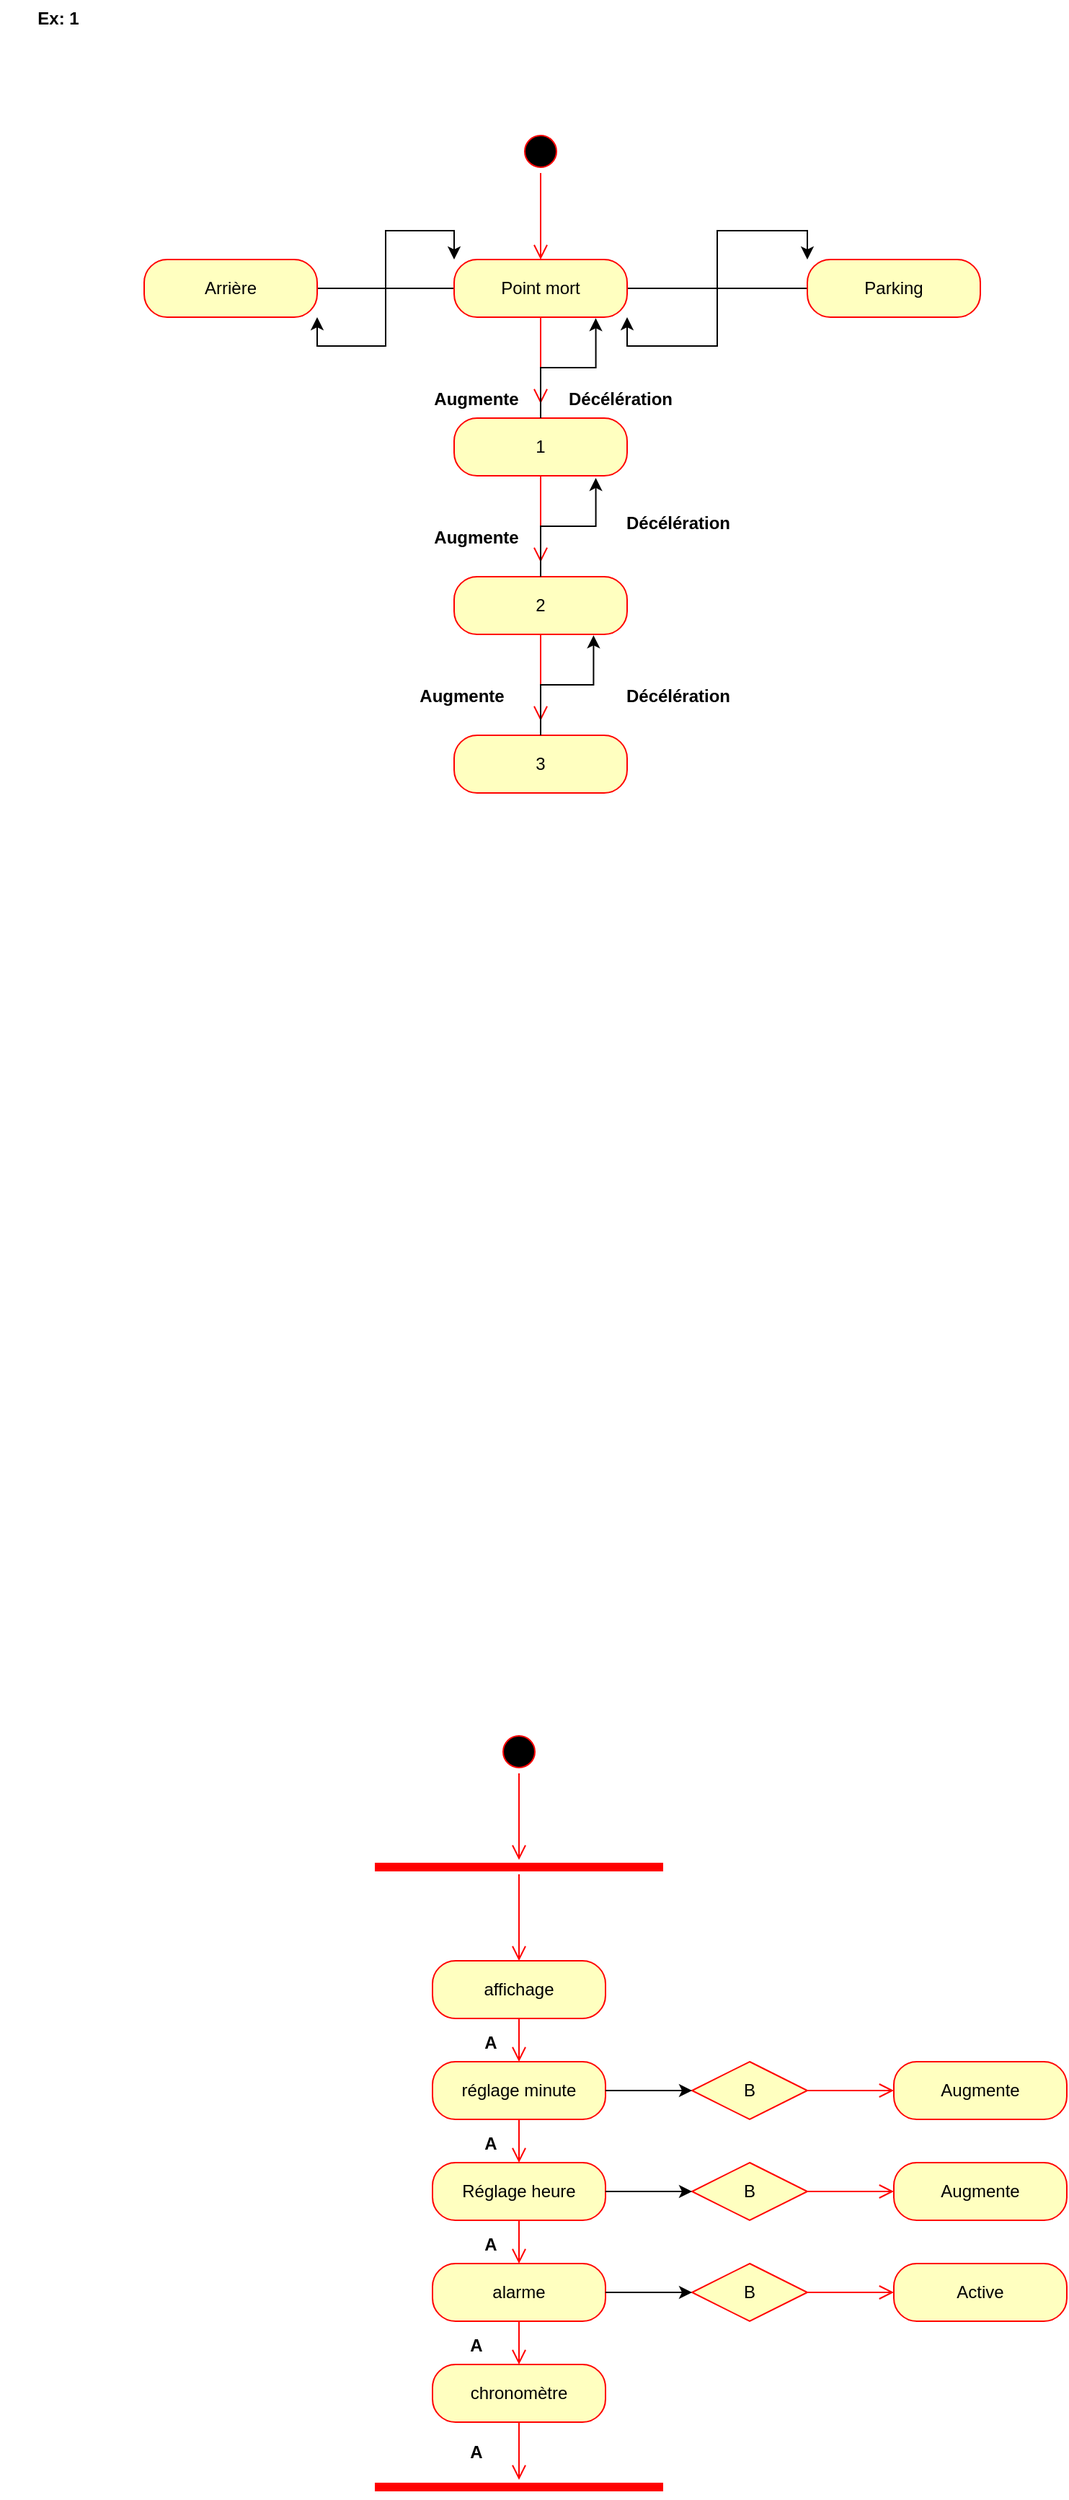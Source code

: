 <mxfile version="23.1.5" type="github">
  <diagram name="Page-1" id="vEHWdyXFffyfuF_CzlAs">
    <mxGraphModel dx="1155" dy="661" grid="1" gridSize="10" guides="1" tooltips="1" connect="1" arrows="1" fold="1" page="1" pageScale="1" pageWidth="827" pageHeight="1169" math="0" shadow="0">
      <root>
        <mxCell id="0" />
        <mxCell id="1" parent="0" />
        <mxCell id="l6cs23k7FNpQOjLX6r31-1" value="" style="ellipse;html=1;shape=startState;fillColor=#000000;strokeColor=#ff0000;" vertex="1" parent="1">
          <mxGeometry x="390" y="130" width="30" height="30" as="geometry" />
        </mxCell>
        <mxCell id="l6cs23k7FNpQOjLX6r31-2" value="" style="edgeStyle=orthogonalEdgeStyle;html=1;verticalAlign=bottom;endArrow=open;endSize=8;strokeColor=#ff0000;rounded=0;" edge="1" source="l6cs23k7FNpQOjLX6r31-1" parent="1">
          <mxGeometry relative="1" as="geometry">
            <mxPoint x="405" y="220" as="targetPoint" />
          </mxGeometry>
        </mxCell>
        <mxCell id="l6cs23k7FNpQOjLX6r31-46" style="edgeStyle=orthogonalEdgeStyle;rounded=0;orthogonalLoop=1;jettySize=auto;html=1;entryX=1;entryY=1;entryDx=0;entryDy=0;" edge="1" parent="1" source="l6cs23k7FNpQOjLX6r31-3" target="l6cs23k7FNpQOjLX6r31-27">
          <mxGeometry relative="1" as="geometry" />
        </mxCell>
        <mxCell id="l6cs23k7FNpQOjLX6r31-47" style="edgeStyle=orthogonalEdgeStyle;rounded=0;orthogonalLoop=1;jettySize=auto;html=1;entryX=0;entryY=0;entryDx=0;entryDy=0;" edge="1" parent="1" source="l6cs23k7FNpQOjLX6r31-3" target="l6cs23k7FNpQOjLX6r31-25">
          <mxGeometry relative="1" as="geometry" />
        </mxCell>
        <mxCell id="l6cs23k7FNpQOjLX6r31-3" value="Point mort" style="rounded=1;whiteSpace=wrap;html=1;arcSize=40;fontColor=#000000;fillColor=#ffffc0;strokeColor=#ff0000;" vertex="1" parent="1">
          <mxGeometry x="345" y="220" width="120" height="40" as="geometry" />
        </mxCell>
        <mxCell id="l6cs23k7FNpQOjLX6r31-4" value="" style="edgeStyle=orthogonalEdgeStyle;html=1;verticalAlign=bottom;endArrow=open;endSize=8;strokeColor=#ff0000;rounded=0;" edge="1" source="l6cs23k7FNpQOjLX6r31-3" parent="1">
          <mxGeometry relative="1" as="geometry">
            <mxPoint x="405" y="320" as="targetPoint" />
          </mxGeometry>
        </mxCell>
        <mxCell id="l6cs23k7FNpQOjLX6r31-48" style="edgeStyle=orthogonalEdgeStyle;rounded=0;orthogonalLoop=1;jettySize=auto;html=1;entryX=1;entryY=1;entryDx=0;entryDy=0;" edge="1" parent="1" source="l6cs23k7FNpQOjLX6r31-25" target="l6cs23k7FNpQOjLX6r31-3">
          <mxGeometry relative="1" as="geometry" />
        </mxCell>
        <mxCell id="l6cs23k7FNpQOjLX6r31-25" value="Parking" style="rounded=1;whiteSpace=wrap;html=1;arcSize=40;fontColor=#000000;fillColor=#ffffc0;strokeColor=#ff0000;" vertex="1" parent="1">
          <mxGeometry x="590" y="220" width="120" height="40" as="geometry" />
        </mxCell>
        <mxCell id="l6cs23k7FNpQOjLX6r31-45" style="edgeStyle=orthogonalEdgeStyle;rounded=0;orthogonalLoop=1;jettySize=auto;html=1;entryX=0;entryY=0;entryDx=0;entryDy=0;" edge="1" parent="1" source="l6cs23k7FNpQOjLX6r31-27" target="l6cs23k7FNpQOjLX6r31-3">
          <mxGeometry relative="1" as="geometry" />
        </mxCell>
        <mxCell id="l6cs23k7FNpQOjLX6r31-27" value="Arrière" style="rounded=1;whiteSpace=wrap;html=1;arcSize=40;fontColor=#000000;fillColor=#ffffc0;strokeColor=#ff0000;" vertex="1" parent="1">
          <mxGeometry x="130" y="220" width="120" height="40" as="geometry" />
        </mxCell>
        <mxCell id="l6cs23k7FNpQOjLX6r31-32" value="" style="shape=line;html=1;strokeWidth=6;strokeColor=#ff0000;" vertex="1" parent="1">
          <mxGeometry x="290" y="1330" width="200" height="10" as="geometry" />
        </mxCell>
        <mxCell id="l6cs23k7FNpQOjLX6r31-33" value="" style="edgeStyle=orthogonalEdgeStyle;html=1;verticalAlign=bottom;endArrow=open;endSize=8;strokeColor=#ff0000;rounded=0;" edge="1" source="l6cs23k7FNpQOjLX6r31-32" parent="1" target="l6cs23k7FNpQOjLX6r31-34">
          <mxGeometry relative="1" as="geometry">
            <mxPoint x="390" y="1410" as="targetPoint" />
          </mxGeometry>
        </mxCell>
        <mxCell id="l6cs23k7FNpQOjLX6r31-34" value="affichage" style="rounded=1;whiteSpace=wrap;html=1;arcSize=40;fontColor=#000000;fillColor=#ffffc0;strokeColor=#ff0000;" vertex="1" parent="1">
          <mxGeometry x="330" y="1400" width="120" height="40" as="geometry" />
        </mxCell>
        <mxCell id="l6cs23k7FNpQOjLX6r31-35" value="" style="edgeStyle=orthogonalEdgeStyle;html=1;verticalAlign=bottom;endArrow=open;endSize=8;strokeColor=#ff0000;rounded=0;" edge="1" source="l6cs23k7FNpQOjLX6r31-34" parent="1" target="l6cs23k7FNpQOjLX6r31-36">
          <mxGeometry relative="1" as="geometry">
            <mxPoint x="390" y="1490" as="targetPoint" />
          </mxGeometry>
        </mxCell>
        <mxCell id="l6cs23k7FNpQOjLX6r31-36" value="réglage minute" style="rounded=1;whiteSpace=wrap;html=1;arcSize=40;fontColor=#000000;fillColor=#ffffc0;strokeColor=#ff0000;" vertex="1" parent="1">
          <mxGeometry x="330" y="1470" width="120" height="40" as="geometry" />
        </mxCell>
        <mxCell id="l6cs23k7FNpQOjLX6r31-37" value="" style="edgeStyle=orthogonalEdgeStyle;html=1;verticalAlign=bottom;endArrow=open;endSize=8;strokeColor=#ff0000;rounded=0;entryX=0.5;entryY=0;entryDx=0;entryDy=0;" edge="1" source="l6cs23k7FNpQOjLX6r31-36" parent="1" target="l6cs23k7FNpQOjLX6r31-80">
          <mxGeometry relative="1" as="geometry">
            <mxPoint x="390" y="1550" as="targetPoint" />
          </mxGeometry>
        </mxCell>
        <mxCell id="l6cs23k7FNpQOjLX6r31-42" value="Ex: 1" style="text;align=center;fontStyle=1;verticalAlign=middle;spacingLeft=3;spacingRight=3;strokeColor=none;rotatable=0;points=[[0,0.5],[1,0.5]];portConstraint=eastwest;html=1;" vertex="1" parent="1">
          <mxGeometry x="30" y="40" width="80" height="26" as="geometry" />
        </mxCell>
        <mxCell id="l6cs23k7FNpQOjLX6r31-49" value="1" style="rounded=1;whiteSpace=wrap;html=1;arcSize=40;fontColor=#000000;fillColor=#ffffc0;strokeColor=#ff0000;" vertex="1" parent="1">
          <mxGeometry x="345" y="330" width="120" height="40" as="geometry" />
        </mxCell>
        <mxCell id="l6cs23k7FNpQOjLX6r31-50" value="" style="edgeStyle=orthogonalEdgeStyle;html=1;verticalAlign=bottom;endArrow=open;endSize=8;strokeColor=#ff0000;rounded=0;" edge="1" source="l6cs23k7FNpQOjLX6r31-49" parent="1">
          <mxGeometry relative="1" as="geometry">
            <mxPoint x="405" y="430" as="targetPoint" />
          </mxGeometry>
        </mxCell>
        <mxCell id="l6cs23k7FNpQOjLX6r31-51" value="2" style="rounded=1;whiteSpace=wrap;html=1;arcSize=40;fontColor=#000000;fillColor=#ffffc0;strokeColor=#ff0000;" vertex="1" parent="1">
          <mxGeometry x="345" y="440" width="120" height="40" as="geometry" />
        </mxCell>
        <mxCell id="l6cs23k7FNpQOjLX6r31-52" value="" style="edgeStyle=orthogonalEdgeStyle;html=1;verticalAlign=bottom;endArrow=open;endSize=8;strokeColor=#ff0000;rounded=0;" edge="1" source="l6cs23k7FNpQOjLX6r31-51" parent="1">
          <mxGeometry relative="1" as="geometry">
            <mxPoint x="405" y="540" as="targetPoint" />
          </mxGeometry>
        </mxCell>
        <mxCell id="l6cs23k7FNpQOjLX6r31-53" value="3" style="rounded=1;whiteSpace=wrap;html=1;arcSize=40;fontColor=#000000;fillColor=#ffffc0;strokeColor=#ff0000;" vertex="1" parent="1">
          <mxGeometry x="345" y="550" width="120" height="40" as="geometry" />
        </mxCell>
        <mxCell id="l6cs23k7FNpQOjLX6r31-55" style="edgeStyle=orthogonalEdgeStyle;rounded=0;orthogonalLoop=1;jettySize=auto;html=1;entryX=0.819;entryY=1.017;entryDx=0;entryDy=0;entryPerimeter=0;" edge="1" parent="1" source="l6cs23k7FNpQOjLX6r31-49" target="l6cs23k7FNpQOjLX6r31-3">
          <mxGeometry relative="1" as="geometry" />
        </mxCell>
        <mxCell id="l6cs23k7FNpQOjLX6r31-56" style="edgeStyle=orthogonalEdgeStyle;rounded=0;orthogonalLoop=1;jettySize=auto;html=1;entryX=0.819;entryY=1.037;entryDx=0;entryDy=0;entryPerimeter=0;" edge="1" parent="1" source="l6cs23k7FNpQOjLX6r31-51" target="l6cs23k7FNpQOjLX6r31-49">
          <mxGeometry relative="1" as="geometry" />
        </mxCell>
        <mxCell id="l6cs23k7FNpQOjLX6r31-57" style="edgeStyle=orthogonalEdgeStyle;rounded=0;orthogonalLoop=1;jettySize=auto;html=1;entryX=0.806;entryY=1.017;entryDx=0;entryDy=0;entryPerimeter=0;" edge="1" parent="1" source="l6cs23k7FNpQOjLX6r31-53" target="l6cs23k7FNpQOjLX6r31-51">
          <mxGeometry relative="1" as="geometry" />
        </mxCell>
        <mxCell id="l6cs23k7FNpQOjLX6r31-58" value="Augmente" style="text;align=center;fontStyle=1;verticalAlign=middle;spacingLeft=3;spacingRight=3;strokeColor=none;rotatable=0;points=[[0,0.5],[1,0.5]];portConstraint=eastwest;html=1;" vertex="1" parent="1">
          <mxGeometry x="320" y="304" width="80" height="26" as="geometry" />
        </mxCell>
        <mxCell id="l6cs23k7FNpQOjLX6r31-59" value="Augmente" style="text;align=center;fontStyle=1;verticalAlign=middle;spacingLeft=3;spacingRight=3;strokeColor=none;rotatable=0;points=[[0,0.5],[1,0.5]];portConstraint=eastwest;html=1;" vertex="1" parent="1">
          <mxGeometry x="320" y="400" width="80" height="26" as="geometry" />
        </mxCell>
        <mxCell id="l6cs23k7FNpQOjLX6r31-60" value="Augmente" style="text;align=center;fontStyle=1;verticalAlign=middle;spacingLeft=3;spacingRight=3;strokeColor=none;rotatable=0;points=[[0,0.5],[1,0.5]];portConstraint=eastwest;html=1;" vertex="1" parent="1">
          <mxGeometry x="310" y="510" width="80" height="26" as="geometry" />
        </mxCell>
        <mxCell id="l6cs23k7FNpQOjLX6r31-61" value="Décélération" style="text;align=center;fontStyle=1;verticalAlign=middle;spacingLeft=3;spacingRight=3;strokeColor=none;rotatable=0;points=[[0,0.5],[1,0.5]];portConstraint=eastwest;html=1;" vertex="1" parent="1">
          <mxGeometry x="460" y="510" width="80" height="26" as="geometry" />
        </mxCell>
        <mxCell id="l6cs23k7FNpQOjLX6r31-62" value="Décélération" style="text;align=center;fontStyle=1;verticalAlign=middle;spacingLeft=3;spacingRight=3;strokeColor=none;rotatable=0;points=[[0,0.5],[1,0.5]];portConstraint=eastwest;html=1;" vertex="1" parent="1">
          <mxGeometry x="460" y="390" width="80" height="26" as="geometry" />
        </mxCell>
        <mxCell id="l6cs23k7FNpQOjLX6r31-63" value="Décélération" style="text;align=center;fontStyle=1;verticalAlign=middle;spacingLeft=3;spacingRight=3;strokeColor=none;rotatable=0;points=[[0,0.5],[1,0.5]];portConstraint=eastwest;html=1;" vertex="1" parent="1">
          <mxGeometry x="420" y="304" width="80" height="26" as="geometry" />
        </mxCell>
        <mxCell id="l6cs23k7FNpQOjLX6r31-66" value="" style="ellipse;html=1;shape=startState;fillColor=#000000;strokeColor=#ff0000;" vertex="1" parent="1">
          <mxGeometry x="375" y="1240" width="30" height="30" as="geometry" />
        </mxCell>
        <mxCell id="l6cs23k7FNpQOjLX6r31-67" value="" style="edgeStyle=orthogonalEdgeStyle;html=1;verticalAlign=bottom;endArrow=open;endSize=8;strokeColor=#ff0000;rounded=0;" edge="1" source="l6cs23k7FNpQOjLX6r31-66" parent="1">
          <mxGeometry relative="1" as="geometry">
            <mxPoint x="390" y="1330" as="targetPoint" />
          </mxGeometry>
        </mxCell>
        <mxCell id="l6cs23k7FNpQOjLX6r31-68" value="alarme" style="rounded=1;whiteSpace=wrap;html=1;arcSize=40;fontColor=#000000;fillColor=#ffffc0;strokeColor=#ff0000;" vertex="1" parent="1">
          <mxGeometry x="330" y="1610" width="120" height="40" as="geometry" />
        </mxCell>
        <mxCell id="l6cs23k7FNpQOjLX6r31-69" value="" style="edgeStyle=orthogonalEdgeStyle;html=1;verticalAlign=bottom;endArrow=open;endSize=8;strokeColor=#ff0000;rounded=0;" edge="1" source="l6cs23k7FNpQOjLX6r31-68" parent="1" target="l6cs23k7FNpQOjLX6r31-70">
          <mxGeometry relative="1" as="geometry">
            <mxPoint x="390" y="1700" as="targetPoint" />
          </mxGeometry>
        </mxCell>
        <mxCell id="l6cs23k7FNpQOjLX6r31-70" value="chronomètre" style="rounded=1;whiteSpace=wrap;html=1;arcSize=40;fontColor=#000000;fillColor=#ffffc0;strokeColor=#ff0000;" vertex="1" parent="1">
          <mxGeometry x="330" y="1680" width="120" height="40" as="geometry" />
        </mxCell>
        <mxCell id="l6cs23k7FNpQOjLX6r31-71" value="" style="edgeStyle=orthogonalEdgeStyle;html=1;verticalAlign=bottom;endArrow=open;endSize=8;strokeColor=#ff0000;rounded=0;" edge="1" source="l6cs23k7FNpQOjLX6r31-70" parent="1">
          <mxGeometry relative="1" as="geometry">
            <mxPoint x="390" y="1760" as="targetPoint" />
          </mxGeometry>
        </mxCell>
        <mxCell id="l6cs23k7FNpQOjLX6r31-72" value="" style="shape=line;html=1;strokeWidth=6;strokeColor=#ff0000;" vertex="1" parent="1">
          <mxGeometry x="290" y="1760" width="200" height="10" as="geometry" />
        </mxCell>
        <mxCell id="l6cs23k7FNpQOjLX6r31-80" value="Réglage heure" style="rounded=1;whiteSpace=wrap;html=1;arcSize=40;fontColor=#000000;fillColor=#ffffc0;strokeColor=#ff0000;" vertex="1" parent="1">
          <mxGeometry x="330" y="1540" width="120" height="40" as="geometry" />
        </mxCell>
        <mxCell id="l6cs23k7FNpQOjLX6r31-81" value="" style="edgeStyle=orthogonalEdgeStyle;html=1;verticalAlign=bottom;endArrow=open;endSize=8;strokeColor=#ff0000;rounded=0;entryX=0.5;entryY=0;entryDx=0;entryDy=0;" edge="1" source="l6cs23k7FNpQOjLX6r31-80" parent="1" target="l6cs23k7FNpQOjLX6r31-68">
          <mxGeometry relative="1" as="geometry">
            <mxPoint x="540" y="1630" as="targetPoint" />
          </mxGeometry>
        </mxCell>
        <mxCell id="l6cs23k7FNpQOjLX6r31-82" value="B" style="rhombus;whiteSpace=wrap;html=1;fontColor=#000000;fillColor=#ffffc0;strokeColor=#ff0000;" vertex="1" parent="1">
          <mxGeometry x="510" y="1470" width="80" height="40" as="geometry" />
        </mxCell>
        <mxCell id="l6cs23k7FNpQOjLX6r31-83" value="" style="edgeStyle=orthogonalEdgeStyle;html=1;align=left;verticalAlign=bottom;endArrow=open;endSize=8;strokeColor=#ff0000;rounded=0;" edge="1" source="l6cs23k7FNpQOjLX6r31-82" parent="1">
          <mxGeometry x="-0.602" y="30" relative="1" as="geometry">
            <mxPoint x="650" y="1490" as="targetPoint" />
            <mxPoint as="offset" />
          </mxGeometry>
        </mxCell>
        <mxCell id="l6cs23k7FNpQOjLX6r31-85" style="edgeStyle=orthogonalEdgeStyle;rounded=0;orthogonalLoop=1;jettySize=auto;html=1;" edge="1" parent="1" source="l6cs23k7FNpQOjLX6r31-36">
          <mxGeometry relative="1" as="geometry">
            <mxPoint x="510" y="1490" as="targetPoint" />
          </mxGeometry>
        </mxCell>
        <mxCell id="l6cs23k7FNpQOjLX6r31-86" value="Augmente" style="rounded=1;whiteSpace=wrap;html=1;arcSize=40;fontColor=#000000;fillColor=#ffffc0;strokeColor=#ff0000;" vertex="1" parent="1">
          <mxGeometry x="650" y="1470" width="120" height="40" as="geometry" />
        </mxCell>
        <mxCell id="l6cs23k7FNpQOjLX6r31-88" value="B" style="rhombus;whiteSpace=wrap;html=1;fontColor=#000000;fillColor=#ffffc0;strokeColor=#ff0000;" vertex="1" parent="1">
          <mxGeometry x="510" y="1540" width="80" height="40" as="geometry" />
        </mxCell>
        <mxCell id="l6cs23k7FNpQOjLX6r31-89" value="" style="edgeStyle=orthogonalEdgeStyle;html=1;align=left;verticalAlign=bottom;endArrow=open;endSize=8;strokeColor=#ff0000;rounded=0;" edge="1" parent="1" source="l6cs23k7FNpQOjLX6r31-88">
          <mxGeometry x="-0.602" y="30" relative="1" as="geometry">
            <mxPoint x="650" y="1560" as="targetPoint" />
            <mxPoint as="offset" />
          </mxGeometry>
        </mxCell>
        <mxCell id="l6cs23k7FNpQOjLX6r31-90" style="edgeStyle=orthogonalEdgeStyle;rounded=0;orthogonalLoop=1;jettySize=auto;html=1;" edge="1" parent="1">
          <mxGeometry relative="1" as="geometry">
            <mxPoint x="450" y="1560" as="sourcePoint" />
            <mxPoint x="510" y="1560" as="targetPoint" />
          </mxGeometry>
        </mxCell>
        <mxCell id="l6cs23k7FNpQOjLX6r31-91" value="Augmente" style="rounded=1;whiteSpace=wrap;html=1;arcSize=40;fontColor=#000000;fillColor=#ffffc0;strokeColor=#ff0000;" vertex="1" parent="1">
          <mxGeometry x="650" y="1540" width="120" height="40" as="geometry" />
        </mxCell>
        <mxCell id="l6cs23k7FNpQOjLX6r31-92" value="A" style="text;align=center;fontStyle=1;verticalAlign=middle;spacingLeft=3;spacingRight=3;strokeColor=none;rotatable=0;points=[[0,0.5],[1,0.5]];portConstraint=eastwest;html=1;" vertex="1" parent="1">
          <mxGeometry x="330" y="1514" width="80" height="26" as="geometry" />
        </mxCell>
        <mxCell id="l6cs23k7FNpQOjLX6r31-93" value="A" style="text;align=center;fontStyle=1;verticalAlign=middle;spacingLeft=3;spacingRight=3;strokeColor=none;rotatable=0;points=[[0,0.5],[1,0.5]];portConstraint=eastwest;html=1;" vertex="1" parent="1">
          <mxGeometry x="330" y="1444" width="80" height="26" as="geometry" />
        </mxCell>
        <mxCell id="l6cs23k7FNpQOjLX6r31-94" value="A" style="text;align=center;fontStyle=1;verticalAlign=middle;spacingLeft=3;spacingRight=3;strokeColor=none;rotatable=0;points=[[0,0.5],[1,0.5]];portConstraint=eastwest;html=1;" vertex="1" parent="1">
          <mxGeometry x="330" y="1584" width="80" height="26" as="geometry" />
        </mxCell>
        <mxCell id="l6cs23k7FNpQOjLX6r31-97" value="A" style="text;align=center;fontStyle=1;verticalAlign=middle;spacingLeft=3;spacingRight=3;strokeColor=none;rotatable=0;points=[[0,0.5],[1,0.5]];portConstraint=eastwest;html=1;" vertex="1" parent="1">
          <mxGeometry x="320" y="1654" width="80" height="26" as="geometry" />
        </mxCell>
        <mxCell id="l6cs23k7FNpQOjLX6r31-98" value="A" style="text;align=center;fontStyle=1;verticalAlign=middle;spacingLeft=3;spacingRight=3;strokeColor=none;rotatable=0;points=[[0,0.5],[1,0.5]];portConstraint=eastwest;html=1;" vertex="1" parent="1">
          <mxGeometry x="320" y="1727.5" width="80" height="26" as="geometry" />
        </mxCell>
        <mxCell id="l6cs23k7FNpQOjLX6r31-99" value="B" style="rhombus;whiteSpace=wrap;html=1;fontColor=#000000;fillColor=#ffffc0;strokeColor=#ff0000;" vertex="1" parent="1">
          <mxGeometry x="510" y="1610" width="80" height="40" as="geometry" />
        </mxCell>
        <mxCell id="l6cs23k7FNpQOjLX6r31-100" value="" style="edgeStyle=orthogonalEdgeStyle;html=1;align=left;verticalAlign=bottom;endArrow=open;endSize=8;strokeColor=#ff0000;rounded=0;" edge="1" parent="1" source="l6cs23k7FNpQOjLX6r31-99">
          <mxGeometry x="-0.602" y="30" relative="1" as="geometry">
            <mxPoint x="650" y="1630" as="targetPoint" />
            <mxPoint as="offset" />
          </mxGeometry>
        </mxCell>
        <mxCell id="l6cs23k7FNpQOjLX6r31-101" style="edgeStyle=orthogonalEdgeStyle;rounded=0;orthogonalLoop=1;jettySize=auto;html=1;" edge="1" parent="1">
          <mxGeometry relative="1" as="geometry">
            <mxPoint x="450" y="1630" as="sourcePoint" />
            <mxPoint x="510" y="1630" as="targetPoint" />
          </mxGeometry>
        </mxCell>
        <mxCell id="l6cs23k7FNpQOjLX6r31-102" value="Active" style="rounded=1;whiteSpace=wrap;html=1;arcSize=40;fontColor=#000000;fillColor=#ffffc0;strokeColor=#ff0000;" vertex="1" parent="1">
          <mxGeometry x="650" y="1610" width="120" height="40" as="geometry" />
        </mxCell>
      </root>
    </mxGraphModel>
  </diagram>
</mxfile>
